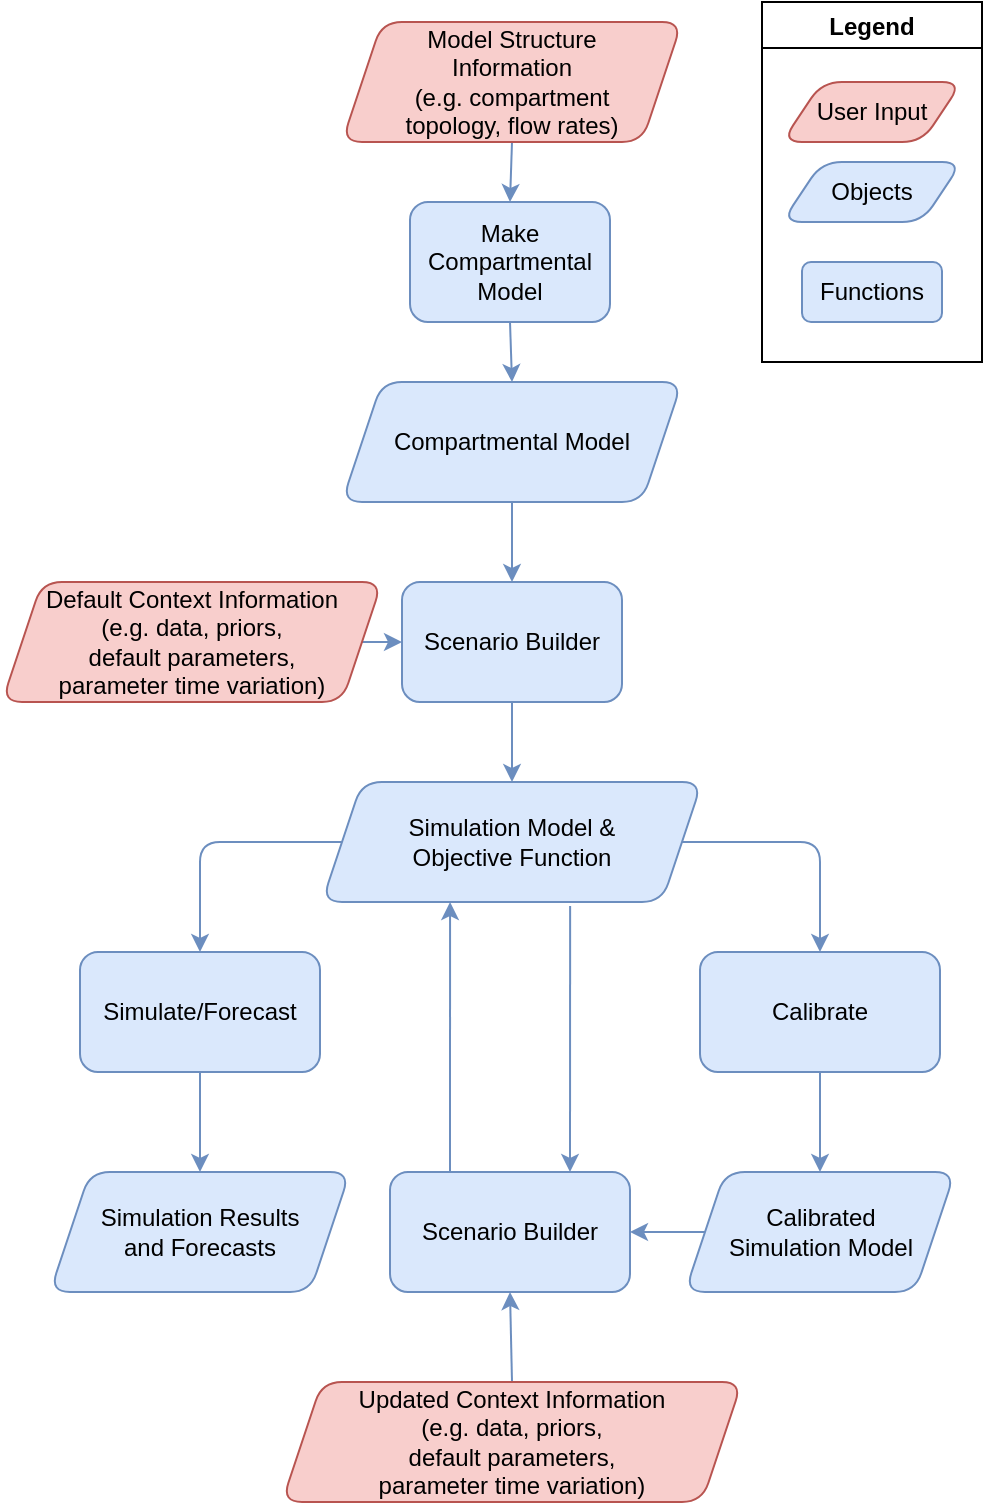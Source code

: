 <mxfile>
    <diagram id="GjGAC8V8NM8fIYpUD1ul" name="Page-1">
        <mxGraphModel dx="955" dy="45" grid="1" gridSize="10" guides="1" tooltips="1" connect="1" arrows="1" fold="1" page="1" pageScale="1" pageWidth="500" pageHeight="780" background="#ffffff" math="0" shadow="0">
            <root>
                <mxCell id="0"/>
                <mxCell id="1" parent="0"/>
                <mxCell id="3" style="edgeStyle=none;jumpStyle=arc;jumpSize=22;html=1;exitX=0.5;exitY=1;exitDx=0;exitDy=0;entryX=0.5;entryY=0;entryDx=0;entryDy=0;fillColor=#dae8fc;strokeColor=#6c8ebf;" parent="1" source="4" target="8" edge="1">
                    <mxGeometry relative="1" as="geometry"/>
                </mxCell>
                <mxCell id="4" value="Make Compartmental Model" style="rounded=1;whiteSpace=wrap;html=1;fillColor=#dae8fc;strokeColor=#6c8ebf;" parent="1" vertex="1">
                    <mxGeometry x="204" y="890" width="100" height="60" as="geometry"/>
                </mxCell>
                <mxCell id="5" style="edgeStyle=none;jumpStyle=arc;jumpSize=22;html=1;exitX=0.5;exitY=1;exitDx=0;exitDy=0;entryX=0.5;entryY=0;entryDx=0;entryDy=0;fillColor=#dae8fc;strokeColor=#6c8ebf;" parent="1" source="6" target="4" edge="1">
                    <mxGeometry relative="1" as="geometry"/>
                </mxCell>
                <mxCell id="6" value="Model Structure&lt;br&gt;Information&lt;br&gt;(e.g. compartment&lt;br&gt;topology, flow rates)" style="shape=parallelogram;perimeter=parallelogramPerimeter;whiteSpace=wrap;html=1;fixedSize=1;fillColor=#f8cecc;strokeColor=#b85450;rounded=1;" parent="1" vertex="1">
                    <mxGeometry x="170" y="800" width="170" height="60" as="geometry"/>
                </mxCell>
                <mxCell id="28" style="edgeStyle=none;html=1;exitX=0.5;exitY=1;exitDx=0;exitDy=0;entryX=0.5;entryY=0;entryDx=0;entryDy=0;strokeColor=#6c8ebf;fillColor=#dae8fc;" parent="1" source="8" target="10" edge="1">
                    <mxGeometry relative="1" as="geometry"/>
                </mxCell>
                <mxCell id="8" value="Compartmental Model" style="shape=parallelogram;perimeter=parallelogramPerimeter;whiteSpace=wrap;html=1;fixedSize=1;fillColor=#dae8fc;strokeColor=#6c8ebf;rounded=1;" parent="1" vertex="1">
                    <mxGeometry x="170" y="980" width="170" height="60" as="geometry"/>
                </mxCell>
                <mxCell id="9" style="edgeStyle=none;jumpStyle=arc;jumpSize=22;html=1;exitX=0.5;exitY=1;exitDx=0;exitDy=0;entryX=0.5;entryY=0;entryDx=0;entryDy=0;fillColor=#dae8fc;strokeColor=#6c8ebf;" parent="1" source="10" target="13" edge="1">
                    <mxGeometry relative="1" as="geometry"/>
                </mxCell>
                <mxCell id="10" value="Scenario Builder" style="rounded=1;whiteSpace=wrap;html=1;fillColor=#dae8fc;strokeColor=#6c8ebf;" parent="1" vertex="1">
                    <mxGeometry x="200" y="1080" width="110" height="60" as="geometry"/>
                </mxCell>
                <mxCell id="11" style="edgeStyle=none;jumpStyle=arc;jumpSize=22;html=1;exitX=0;exitY=0.5;exitDx=0;exitDy=0;entryX=0.5;entryY=0;entryDx=0;entryDy=0;fillColor=#dae8fc;strokeColor=#6c8ebf;" parent="1" source="13" target="15" edge="1">
                    <mxGeometry relative="1" as="geometry">
                        <Array as="points">
                            <mxPoint x="99" y="1210"/>
                        </Array>
                    </mxGeometry>
                </mxCell>
                <mxCell id="12" style="edgeStyle=none;jumpStyle=arc;jumpSize=22;html=1;exitX=1;exitY=0.5;exitDx=0;exitDy=0;entryX=0.5;entryY=0;entryDx=0;entryDy=0;fillColor=#dae8fc;strokeColor=#6c8ebf;" parent="1" source="13" target="17" edge="1">
                    <mxGeometry relative="1" as="geometry">
                        <Array as="points">
                            <mxPoint x="409" y="1210"/>
                        </Array>
                    </mxGeometry>
                </mxCell>
                <mxCell id="36" style="edgeStyle=none;html=1;exitX=0.653;exitY=1.033;exitDx=0;exitDy=0;entryX=0.75;entryY=0;entryDx=0;entryDy=0;exitPerimeter=0;strokeColor=#6c8ebf;fillColor=#dae8fc;" parent="1" source="13" target="22" edge="1">
                    <mxGeometry relative="1" as="geometry"/>
                </mxCell>
                <mxCell id="13" value="Simulation Model &amp;amp; &lt;br&gt;Objective Function" style="shape=parallelogram;perimeter=parallelogramPerimeter;whiteSpace=wrap;html=1;fixedSize=1;fillColor=#dae8fc;strokeColor=#6c8ebf;rounded=1;" parent="1" vertex="1">
                    <mxGeometry x="160" y="1180" width="190" height="60" as="geometry"/>
                </mxCell>
                <mxCell id="14" style="edgeStyle=none;jumpStyle=arc;jumpSize=22;html=1;exitX=0.5;exitY=1;exitDx=0;exitDy=0;entryX=0.5;entryY=0;entryDx=0;entryDy=0;fillColor=#dae8fc;strokeColor=#6c8ebf;" parent="1" source="15" target="20" edge="1">
                    <mxGeometry relative="1" as="geometry">
                        <mxPoint x="119" y="1360" as="targetPoint"/>
                    </mxGeometry>
                </mxCell>
                <mxCell id="15" value="Simulate/Forecast" style="rounded=1;whiteSpace=wrap;html=1;fillColor=#dae8fc;strokeColor=#6c8ebf;" parent="1" vertex="1">
                    <mxGeometry x="39" y="1265" width="120" height="60" as="geometry"/>
                </mxCell>
                <mxCell id="16" style="edgeStyle=none;jumpStyle=arc;jumpSize=22;html=1;exitX=0.5;exitY=1;exitDx=0;exitDy=0;entryX=0.5;entryY=0;entryDx=0;entryDy=0;fillColor=#dae8fc;strokeColor=#6c8ebf;" parent="1" source="17" target="19" edge="1">
                    <mxGeometry relative="1" as="geometry">
                        <mxPoint x="459" y="1340" as="targetPoint"/>
                    </mxGeometry>
                </mxCell>
                <mxCell id="17" value="Calibrate" style="rounded=1;whiteSpace=wrap;html=1;fillColor=#dae8fc;strokeColor=#6c8ebf;" parent="1" vertex="1">
                    <mxGeometry x="349" y="1265" width="120" height="60" as="geometry"/>
                </mxCell>
                <mxCell id="18" style="edgeStyle=none;jumpStyle=arc;jumpSize=22;html=1;exitX=0;exitY=0.5;exitDx=0;exitDy=0;entryX=1;entryY=0.5;entryDx=0;entryDy=0;fillColor=#dae8fc;strokeColor=#6c8ebf;" parent="1" source="19" target="22" edge="1">
                    <mxGeometry relative="1" as="geometry"/>
                </mxCell>
                <mxCell id="19" value="Calibrated&lt;br&gt;Simulation Model" style="shape=parallelogram;perimeter=parallelogramPerimeter;whiteSpace=wrap;html=1;fixedSize=1;fillColor=#dae8fc;strokeColor=#6c8ebf;rounded=1;" parent="1" vertex="1">
                    <mxGeometry x="341.5" y="1375" width="135" height="60" as="geometry"/>
                </mxCell>
                <mxCell id="20" value="Simulation Results &lt;br&gt;and Forecasts" style="shape=parallelogram;perimeter=parallelogramPerimeter;whiteSpace=wrap;html=1;fixedSize=1;fillColor=#dae8fc;strokeColor=#6c8ebf;rounded=1;" parent="1" vertex="1">
                    <mxGeometry x="24" y="1375" width="150" height="60" as="geometry"/>
                </mxCell>
                <mxCell id="35" style="edgeStyle=none;html=1;exitX=0.25;exitY=0;exitDx=0;exitDy=0;entryX=0.337;entryY=1;entryDx=0;entryDy=0;entryPerimeter=0;strokeColor=#6c8ebf;fillColor=#dae8fc;" parent="1" source="22" target="13" edge="1">
                    <mxGeometry relative="1" as="geometry"/>
                </mxCell>
                <mxCell id="22" value="Scenario Builder" style="rounded=1;whiteSpace=wrap;html=1;fillColor=#dae8fc;strokeColor=#6c8ebf;" parent="1" vertex="1">
                    <mxGeometry x="194" y="1375" width="120" height="60" as="geometry"/>
                </mxCell>
                <mxCell id="23" style="edgeStyle=none;jumpStyle=arc;jumpSize=22;html=1;exitX=0.5;exitY=1;exitDx=0;exitDy=0;entryX=0;entryY=0.5;entryDx=0;entryDy=0;fillColor=#dae8fc;strokeColor=#6c8ebf;" parent="1" source="24" target="10" edge="1">
                    <mxGeometry relative="1" as="geometry">
                        <Array as="points">
                            <mxPoint x="99" y="1110"/>
                        </Array>
                    </mxGeometry>
                </mxCell>
                <mxCell id="24" value="Default Context Information&lt;br&gt;(e.g. data, priors, &lt;br&gt;default parameters, &lt;br&gt;parameter time variation)" style="shape=parallelogram;perimeter=parallelogramPerimeter;whiteSpace=wrap;html=1;fixedSize=1;fillColor=#f8cecc;strokeColor=#b85450;rounded=1;" parent="1" vertex="1">
                    <mxGeometry y="1080" width="190" height="60" as="geometry"/>
                </mxCell>
                <mxCell id="29" value="Legend" style="swimlane;" parent="1" vertex="1">
                    <mxGeometry x="380" y="790" width="110" height="180" as="geometry">
                        <mxRectangle x="380" y="790" width="70" height="23" as="alternateBounds"/>
                    </mxGeometry>
                </mxCell>
                <mxCell id="30" value="Objects" style="shape=parallelogram;perimeter=parallelogramPerimeter;whiteSpace=wrap;html=1;fixedSize=1;fillColor=#dae8fc;strokeColor=#6c8ebf;rounded=1;" parent="29" vertex="1">
                    <mxGeometry x="10" y="80" width="90" height="30" as="geometry"/>
                </mxCell>
                <mxCell id="31" value="Functions" style="rounded=1;whiteSpace=wrap;html=1;fillColor=#dae8fc;strokeColor=#6c8ebf;" parent="29" vertex="1">
                    <mxGeometry x="20" y="130" width="70" height="30" as="geometry"/>
                </mxCell>
                <mxCell id="34" value="User Input" style="shape=parallelogram;perimeter=parallelogramPerimeter;whiteSpace=wrap;html=1;fixedSize=1;fillColor=#f8cecc;strokeColor=#b85450;rounded=1;" parent="29" vertex="1">
                    <mxGeometry x="10" y="40" width="90" height="30" as="geometry"/>
                </mxCell>
                <mxCell id="33" style="edgeStyle=none;html=1;exitX=0.5;exitY=0;exitDx=0;exitDy=0;entryX=0.5;entryY=1;entryDx=0;entryDy=0;strokeColor=#6c8ebf;fillColor=#dae8fc;" parent="1" source="32" target="22" edge="1">
                    <mxGeometry relative="1" as="geometry"/>
                </mxCell>
                <mxCell id="32" value="Updated Context Information&lt;br&gt;(e.g. data, priors, &lt;br&gt;default parameters, &lt;br&gt;parameter time variation)" style="shape=parallelogram;perimeter=parallelogramPerimeter;whiteSpace=wrap;html=1;fixedSize=1;fillColor=#f8cecc;strokeColor=#b85450;rounded=1;" parent="1" vertex="1">
                    <mxGeometry x="140" y="1480" width="230" height="60" as="geometry"/>
                </mxCell>
            </root>
        </mxGraphModel>
    </diagram>
</mxfile>